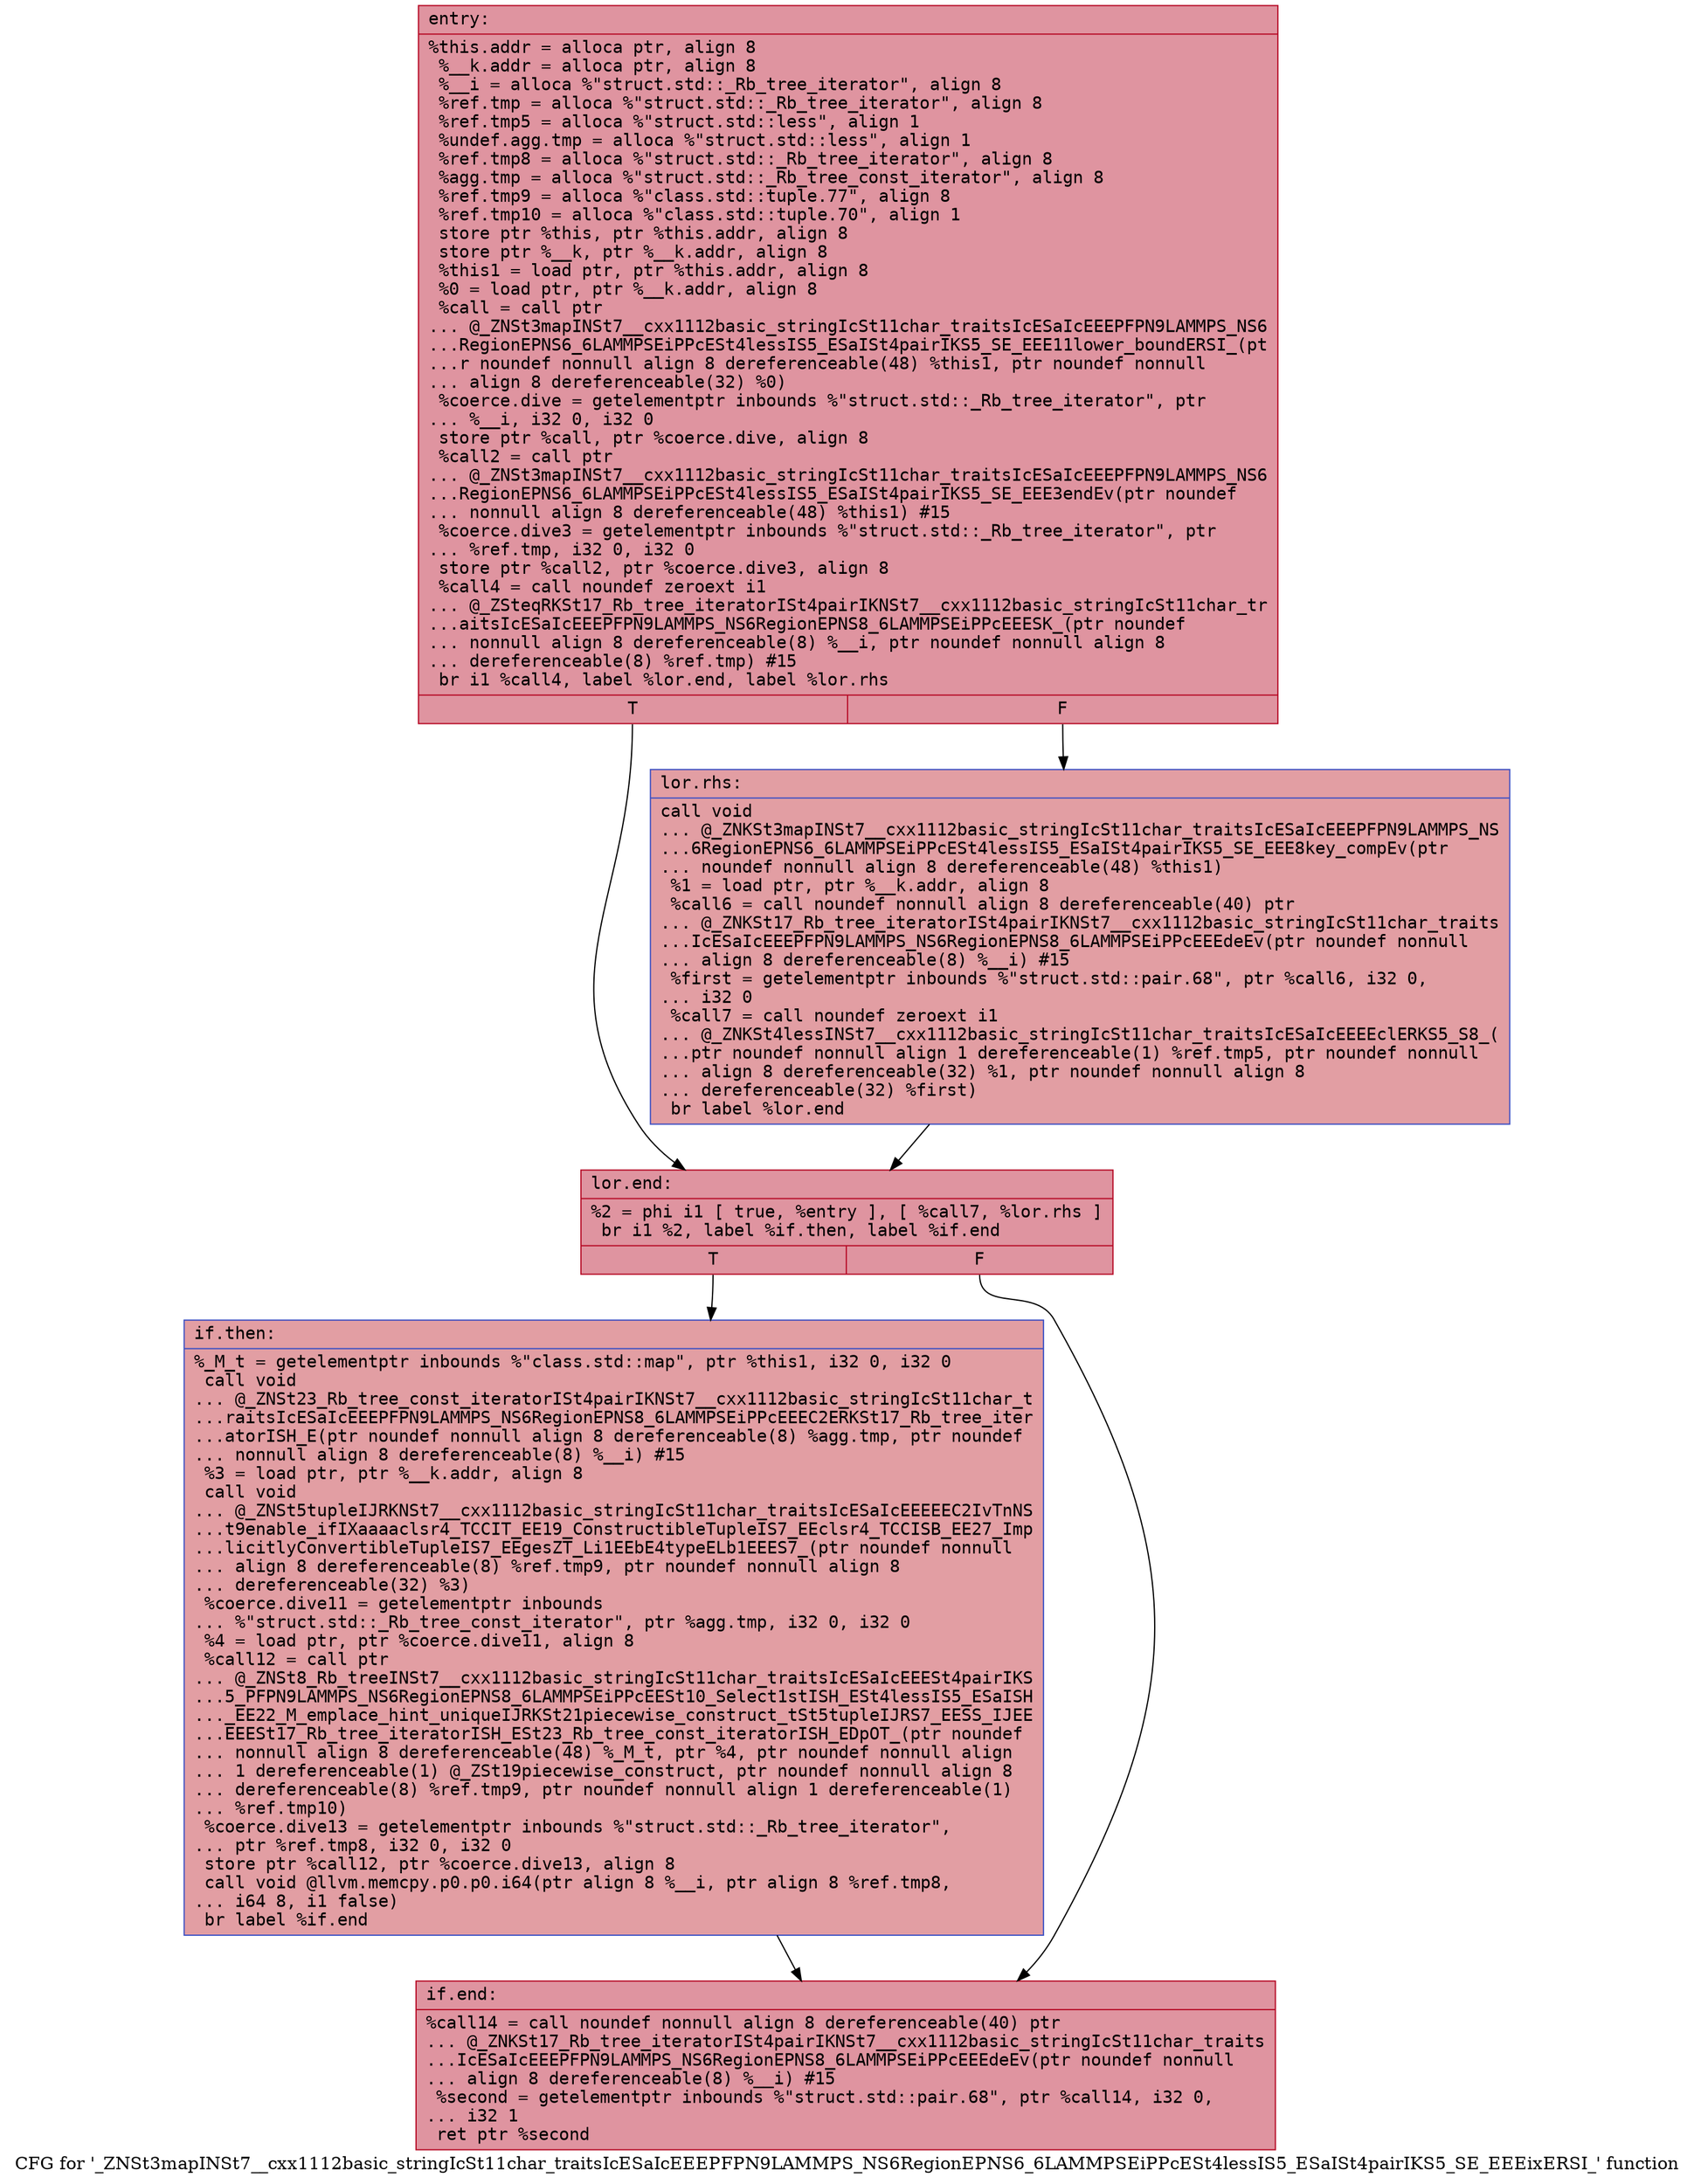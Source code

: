 digraph "CFG for '_ZNSt3mapINSt7__cxx1112basic_stringIcSt11char_traitsIcESaIcEEEPFPN9LAMMPS_NS6RegionEPNS6_6LAMMPSEiPPcESt4lessIS5_ESaISt4pairIKS5_SE_EEEixERSI_' function" {
	label="CFG for '_ZNSt3mapINSt7__cxx1112basic_stringIcSt11char_traitsIcESaIcEEEPFPN9LAMMPS_NS6RegionEPNS6_6LAMMPSEiPPcESt4lessIS5_ESaISt4pairIKS5_SE_EEEixERSI_' function";

	Node0x561837de1ec0 [shape=record,color="#b70d28ff", style=filled, fillcolor="#b70d2870" fontname="Courier",label="{entry:\l|  %this.addr = alloca ptr, align 8\l  %__k.addr = alloca ptr, align 8\l  %__i = alloca %\"struct.std::_Rb_tree_iterator\", align 8\l  %ref.tmp = alloca %\"struct.std::_Rb_tree_iterator\", align 8\l  %ref.tmp5 = alloca %\"struct.std::less\", align 1\l  %undef.agg.tmp = alloca %\"struct.std::less\", align 1\l  %ref.tmp8 = alloca %\"struct.std::_Rb_tree_iterator\", align 8\l  %agg.tmp = alloca %\"struct.std::_Rb_tree_const_iterator\", align 8\l  %ref.tmp9 = alloca %\"class.std::tuple.77\", align 8\l  %ref.tmp10 = alloca %\"class.std::tuple.70\", align 1\l  store ptr %this, ptr %this.addr, align 8\l  store ptr %__k, ptr %__k.addr, align 8\l  %this1 = load ptr, ptr %this.addr, align 8\l  %0 = load ptr, ptr %__k.addr, align 8\l  %call = call ptr\l... @_ZNSt3mapINSt7__cxx1112basic_stringIcSt11char_traitsIcESaIcEEEPFPN9LAMMPS_NS6\l...RegionEPNS6_6LAMMPSEiPPcESt4lessIS5_ESaISt4pairIKS5_SE_EEE11lower_boundERSI_(pt\l...r noundef nonnull align 8 dereferenceable(48) %this1, ptr noundef nonnull\l... align 8 dereferenceable(32) %0)\l  %coerce.dive = getelementptr inbounds %\"struct.std::_Rb_tree_iterator\", ptr\l... %__i, i32 0, i32 0\l  store ptr %call, ptr %coerce.dive, align 8\l  %call2 = call ptr\l... @_ZNSt3mapINSt7__cxx1112basic_stringIcSt11char_traitsIcESaIcEEEPFPN9LAMMPS_NS6\l...RegionEPNS6_6LAMMPSEiPPcESt4lessIS5_ESaISt4pairIKS5_SE_EEE3endEv(ptr noundef\l... nonnull align 8 dereferenceable(48) %this1) #15\l  %coerce.dive3 = getelementptr inbounds %\"struct.std::_Rb_tree_iterator\", ptr\l... %ref.tmp, i32 0, i32 0\l  store ptr %call2, ptr %coerce.dive3, align 8\l  %call4 = call noundef zeroext i1\l... @_ZSteqRKSt17_Rb_tree_iteratorISt4pairIKNSt7__cxx1112basic_stringIcSt11char_tr\l...aitsIcESaIcEEEPFPN9LAMMPS_NS6RegionEPNS8_6LAMMPSEiPPcEEESK_(ptr noundef\l... nonnull align 8 dereferenceable(8) %__i, ptr noundef nonnull align 8\l... dereferenceable(8) %ref.tmp) #15\l  br i1 %call4, label %lor.end, label %lor.rhs\l|{<s0>T|<s1>F}}"];
	Node0x561837de1ec0:s0 -> Node0x561837de30d0[tooltip="entry -> lor.end\nProbability 50.00%" ];
	Node0x561837de1ec0:s1 -> Node0x561837de3120[tooltip="entry -> lor.rhs\nProbability 50.00%" ];
	Node0x561837de3120 [shape=record,color="#3d50c3ff", style=filled, fillcolor="#be242e70" fontname="Courier",label="{lor.rhs:\l|  call void\l... @_ZNKSt3mapINSt7__cxx1112basic_stringIcSt11char_traitsIcESaIcEEEPFPN9LAMMPS_NS\l...6RegionEPNS6_6LAMMPSEiPPcESt4lessIS5_ESaISt4pairIKS5_SE_EEE8key_compEv(ptr\l... noundef nonnull align 8 dereferenceable(48) %this1)\l  %1 = load ptr, ptr %__k.addr, align 8\l  %call6 = call noundef nonnull align 8 dereferenceable(40) ptr\l... @_ZNKSt17_Rb_tree_iteratorISt4pairIKNSt7__cxx1112basic_stringIcSt11char_traits\l...IcESaIcEEEPFPN9LAMMPS_NS6RegionEPNS8_6LAMMPSEiPPcEEEdeEv(ptr noundef nonnull\l... align 8 dereferenceable(8) %__i) #15\l  %first = getelementptr inbounds %\"struct.std::pair.68\", ptr %call6, i32 0,\l... i32 0\l  %call7 = call noundef zeroext i1\l... @_ZNKSt4lessINSt7__cxx1112basic_stringIcSt11char_traitsIcESaIcEEEEclERKS5_S8_(\l...ptr noundef nonnull align 1 dereferenceable(1) %ref.tmp5, ptr noundef nonnull\l... align 8 dereferenceable(32) %1, ptr noundef nonnull align 8\l... dereferenceable(32) %first)\l  br label %lor.end\l}"];
	Node0x561837de3120 -> Node0x561837de30d0[tooltip="lor.rhs -> lor.end\nProbability 100.00%" ];
	Node0x561837de30d0 [shape=record,color="#b70d28ff", style=filled, fillcolor="#b70d2870" fontname="Courier",label="{lor.end:\l|  %2 = phi i1 [ true, %entry ], [ %call7, %lor.rhs ]\l  br i1 %2, label %if.then, label %if.end\l|{<s0>T|<s1>F}}"];
	Node0x561837de30d0:s0 -> Node0x561837de3680[tooltip="lor.end -> if.then\nProbability 50.00%" ];
	Node0x561837de30d0:s1 -> Node0x561837de2520[tooltip="lor.end -> if.end\nProbability 50.00%" ];
	Node0x561837de3680 [shape=record,color="#3d50c3ff", style=filled, fillcolor="#be242e70" fontname="Courier",label="{if.then:\l|  %_M_t = getelementptr inbounds %\"class.std::map\", ptr %this1, i32 0, i32 0\l  call void\l... @_ZNSt23_Rb_tree_const_iteratorISt4pairIKNSt7__cxx1112basic_stringIcSt11char_t\l...raitsIcESaIcEEEPFPN9LAMMPS_NS6RegionEPNS8_6LAMMPSEiPPcEEEC2ERKSt17_Rb_tree_iter\l...atorISH_E(ptr noundef nonnull align 8 dereferenceable(8) %agg.tmp, ptr noundef\l... nonnull align 8 dereferenceable(8) %__i) #15\l  %3 = load ptr, ptr %__k.addr, align 8\l  call void\l... @_ZNSt5tupleIJRKNSt7__cxx1112basic_stringIcSt11char_traitsIcESaIcEEEEEC2IvTnNS\l...t9enable_ifIXaaaaclsr4_TCCIT_EE19_ConstructibleTupleIS7_EEclsr4_TCCISB_EE27_Imp\l...licitlyConvertibleTupleIS7_EEgesZT_Li1EEbE4typeELb1EEES7_(ptr noundef nonnull\l... align 8 dereferenceable(8) %ref.tmp9, ptr noundef nonnull align 8\l... dereferenceable(32) %3)\l  %coerce.dive11 = getelementptr inbounds\l... %\"struct.std::_Rb_tree_const_iterator\", ptr %agg.tmp, i32 0, i32 0\l  %4 = load ptr, ptr %coerce.dive11, align 8\l  %call12 = call ptr\l... @_ZNSt8_Rb_treeINSt7__cxx1112basic_stringIcSt11char_traitsIcESaIcEEESt4pairIKS\l...5_PFPN9LAMMPS_NS6RegionEPNS8_6LAMMPSEiPPcEESt10_Select1stISH_ESt4lessIS5_ESaISH\l..._EE22_M_emplace_hint_uniqueIJRKSt21piecewise_construct_tSt5tupleIJRS7_EESS_IJEE\l...EEESt17_Rb_tree_iteratorISH_ESt23_Rb_tree_const_iteratorISH_EDpOT_(ptr noundef\l... nonnull align 8 dereferenceable(48) %_M_t, ptr %4, ptr noundef nonnull align\l... 1 dereferenceable(1) @_ZSt19piecewise_construct, ptr noundef nonnull align 8\l... dereferenceable(8) %ref.tmp9, ptr noundef nonnull align 1 dereferenceable(1)\l... %ref.tmp10)\l  %coerce.dive13 = getelementptr inbounds %\"struct.std::_Rb_tree_iterator\",\l... ptr %ref.tmp8, i32 0, i32 0\l  store ptr %call12, ptr %coerce.dive13, align 8\l  call void @llvm.memcpy.p0.p0.i64(ptr align 8 %__i, ptr align 8 %ref.tmp8,\l... i64 8, i1 false)\l  br label %if.end\l}"];
	Node0x561837de3680 -> Node0x561837de2520[tooltip="if.then -> if.end\nProbability 100.00%" ];
	Node0x561837de2520 [shape=record,color="#b70d28ff", style=filled, fillcolor="#b70d2870" fontname="Courier",label="{if.end:\l|  %call14 = call noundef nonnull align 8 dereferenceable(40) ptr\l... @_ZNKSt17_Rb_tree_iteratorISt4pairIKNSt7__cxx1112basic_stringIcSt11char_traits\l...IcESaIcEEEPFPN9LAMMPS_NS6RegionEPNS8_6LAMMPSEiPPcEEEdeEv(ptr noundef nonnull\l... align 8 dereferenceable(8) %__i) #15\l  %second = getelementptr inbounds %\"struct.std::pair.68\", ptr %call14, i32 0,\l... i32 1\l  ret ptr %second\l}"];
}

